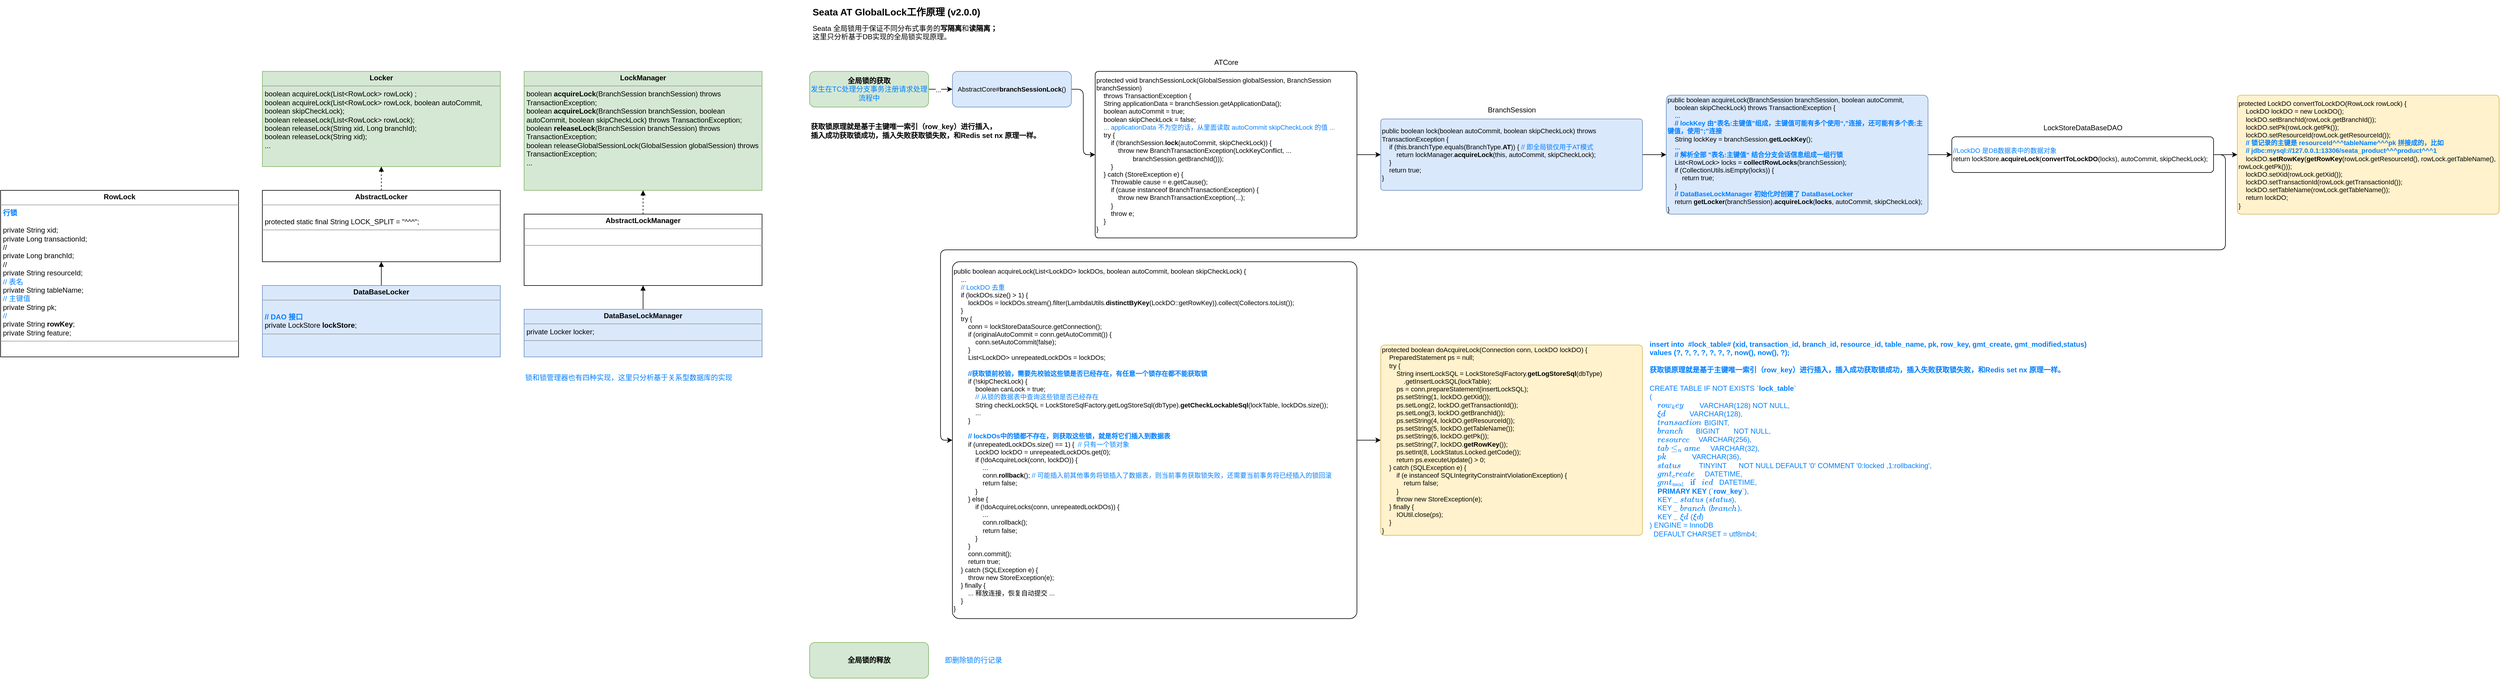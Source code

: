 <mxfile version="21.6.5" type="device">
  <diagram name="第 1 页" id="anDfxD5Yjz07njIsCnzu">
    <mxGraphModel dx="2901" dy="764" grid="1" gridSize="10" guides="1" tooltips="1" connect="1" arrows="1" fold="1" page="1" pageScale="1" pageWidth="827" pageHeight="1169" math="0" shadow="0">
      <root>
        <mxCell id="0" />
        <mxCell id="1" parent="0" />
        <mxCell id="IiQ-Olb6a7n2lc8_pSmE-1" value="&lt;h1 style=&quot;font-size: 16px;&quot;&gt;&lt;font style=&quot;font-size: 16px;&quot;&gt;Seata AT GlobalLock工作原理 (v2.0.0)&lt;/font&gt;&lt;/h1&gt;&lt;div&gt;Seata 全局锁用于保证不同分布式事务的&lt;b&gt;写隔离&lt;/b&gt;和&lt;b&gt;读隔离；&lt;/b&gt;&lt;br&gt;这里只分析基于DB实现的全局锁实现原理。&lt;/div&gt;&lt;p&gt;&lt;/p&gt;" style="text;html=1;strokeColor=none;fillColor=none;spacing=5;spacingTop=-20;whiteSpace=wrap;overflow=hidden;rounded=0;" vertex="1" parent="1">
          <mxGeometry x="40" y="10" width="620" height="70" as="geometry" />
        </mxCell>
        <mxCell id="IiQ-Olb6a7n2lc8_pSmE-5" value="" style="edgeStyle=orthogonalEdgeStyle;rounded=1;orthogonalLoop=1;jettySize=auto;html=1;" edge="1" parent="1" source="IiQ-Olb6a7n2lc8_pSmE-2" target="IiQ-Olb6a7n2lc8_pSmE-4">
          <mxGeometry relative="1" as="geometry" />
        </mxCell>
        <mxCell id="IiQ-Olb6a7n2lc8_pSmE-6" value="..." style="edgeLabel;html=1;align=center;verticalAlign=middle;resizable=0;points=[];" vertex="1" connectable="0" parent="IiQ-Olb6a7n2lc8_pSmE-5">
          <mxGeometry x="-0.2" y="-1" relative="1" as="geometry">
            <mxPoint as="offset" />
          </mxGeometry>
        </mxCell>
        <mxCell id="IiQ-Olb6a7n2lc8_pSmE-2" value="&lt;b&gt;全局锁的获取&lt;/b&gt;&lt;br&gt;&lt;font color=&quot;#007fff&quot;&gt;发生在TC处理分支事务注册请求处理流程中&lt;/font&gt;" style="rounded=1;whiteSpace=wrap;html=1;fillColor=#d5e8d4;strokeColor=#82b366;" vertex="1" parent="1">
          <mxGeometry x="40" y="120" width="200" height="60" as="geometry" />
        </mxCell>
        <mxCell id="IiQ-Olb6a7n2lc8_pSmE-3" value="&lt;b&gt;全局锁的释放&lt;/b&gt;" style="rounded=1;whiteSpace=wrap;html=1;fillColor=#d5e8d4;strokeColor=#82b366;" vertex="1" parent="1">
          <mxGeometry x="40" y="1080" width="200" height="60" as="geometry" />
        </mxCell>
        <mxCell id="IiQ-Olb6a7n2lc8_pSmE-8" value="" style="edgeStyle=orthogonalEdgeStyle;rounded=1;orthogonalLoop=1;jettySize=auto;html=1;fontSize=11;" edge="1" parent="1" source="IiQ-Olb6a7n2lc8_pSmE-4" target="IiQ-Olb6a7n2lc8_pSmE-7">
          <mxGeometry relative="1" as="geometry" />
        </mxCell>
        <mxCell id="IiQ-Olb6a7n2lc8_pSmE-4" value="AbstractCore#&lt;b style=&quot;font-size: 11px;&quot;&gt;branchSessionLock&lt;/b&gt;()" style="rounded=1;whiteSpace=wrap;html=1;fillColor=#dae8fc;strokeColor=#6c8ebf;fontSize=11;" vertex="1" parent="1">
          <mxGeometry x="280" y="120" width="200" height="60" as="geometry" />
        </mxCell>
        <mxCell id="IiQ-Olb6a7n2lc8_pSmE-11" value="" style="edgeStyle=orthogonalEdgeStyle;rounded=1;orthogonalLoop=1;jettySize=auto;html=1;fontSize=11;" edge="1" parent="1" source="IiQ-Olb6a7n2lc8_pSmE-7" target="IiQ-Olb6a7n2lc8_pSmE-10">
          <mxGeometry relative="1" as="geometry" />
        </mxCell>
        <mxCell id="IiQ-Olb6a7n2lc8_pSmE-7" value="&lt;div style=&quot;font-size: 11px;&quot;&gt;protected void branchSessionLock(GlobalSession globalSession, BranchSession branchSession)&lt;/div&gt;&lt;div style=&quot;font-size: 11px;&quot;&gt;&amp;nbsp; &amp;nbsp; throws TransactionException {&lt;/div&gt;&lt;div style=&quot;font-size: 11px;&quot;&gt;&amp;nbsp; &amp;nbsp; String applicationData = branchSession.getApplicationData();&lt;/div&gt;&lt;div style=&quot;font-size: 11px;&quot;&gt;&amp;nbsp; &amp;nbsp; boolean autoCommit = true;&lt;/div&gt;&lt;div style=&quot;font-size: 11px;&quot;&gt;&amp;nbsp; &amp;nbsp; boolean skipCheckLock = false;&lt;/div&gt;&lt;div style=&quot;font-size: 11px;&quot;&gt;&lt;font color=&quot;#007fff&quot; style=&quot;font-size: 11px;&quot;&gt;&amp;nbsp; &amp;nbsp; ... applicationData 不为空的话，从里面读取 autoCommit skipCheckLock 的值 ...&lt;/font&gt;&lt;/div&gt;&lt;div style=&quot;font-size: 11px;&quot;&gt;&amp;nbsp; &amp;nbsp; try {&lt;/div&gt;&lt;div style=&quot;font-size: 11px;&quot;&gt;&amp;nbsp; &amp;nbsp; &amp;nbsp; &amp;nbsp; if (!branchSession.&lt;b style=&quot;font-size: 11px;&quot;&gt;lock&lt;/b&gt;(autoCommit, skipCheckLock)) {&lt;/div&gt;&lt;div style=&quot;font-size: 11px;&quot;&gt;&amp;nbsp; &amp;nbsp; &amp;nbsp; &amp;nbsp; &amp;nbsp; &amp;nbsp; throw new BranchTransactionException(LockKeyConflict, ...&lt;/div&gt;&lt;div style=&quot;font-size: 11px;&quot;&gt;&amp;nbsp; &amp;nbsp; &amp;nbsp; &amp;nbsp; &amp;nbsp; &amp;nbsp; &amp;nbsp; &amp;nbsp; &amp;nbsp; &amp;nbsp; branchSession.getBranchId()));&lt;/div&gt;&lt;div style=&quot;font-size: 11px;&quot;&gt;&amp;nbsp; &amp;nbsp; &amp;nbsp; &amp;nbsp; }&lt;/div&gt;&lt;div style=&quot;font-size: 11px;&quot;&gt;&amp;nbsp; &amp;nbsp; } catch (StoreException e) {&lt;/div&gt;&lt;div style=&quot;font-size: 11px;&quot;&gt;&amp;nbsp; &amp;nbsp; &amp;nbsp; &amp;nbsp; Throwable cause = e.getCause();&lt;/div&gt;&lt;div style=&quot;font-size: 11px;&quot;&gt;&amp;nbsp; &amp;nbsp; &amp;nbsp; &amp;nbsp; if (cause instanceof BranchTransactionException) {&lt;/div&gt;&lt;div style=&quot;font-size: 11px;&quot;&gt;&amp;nbsp; &amp;nbsp; &amp;nbsp; &amp;nbsp; &amp;nbsp; &amp;nbsp; throw new BranchTransactionException(...);&lt;/div&gt;&lt;div style=&quot;font-size: 11px;&quot;&gt;&amp;nbsp; &amp;nbsp; &amp;nbsp; &amp;nbsp; }&lt;/div&gt;&lt;div style=&quot;font-size: 11px;&quot;&gt;&amp;nbsp; &amp;nbsp; &amp;nbsp; &amp;nbsp; throw e;&lt;/div&gt;&lt;div style=&quot;font-size: 11px;&quot;&gt;&amp;nbsp; &amp;nbsp; }&lt;/div&gt;&lt;div style=&quot;font-size: 11px;&quot;&gt;}&lt;/div&gt;" style="rounded=1;whiteSpace=wrap;html=1;align=left;arcSize=2;fontSize=11;" vertex="1" parent="1">
          <mxGeometry x="520" y="120" width="440" height="280" as="geometry" />
        </mxCell>
        <mxCell id="IiQ-Olb6a7n2lc8_pSmE-9" value="ATCore" style="text;html=1;align=center;verticalAlign=middle;resizable=0;points=[];autosize=1;strokeColor=none;fillColor=none;" vertex="1" parent="1">
          <mxGeometry x="710" y="90" width="60" height="30" as="geometry" />
        </mxCell>
        <mxCell id="IiQ-Olb6a7n2lc8_pSmE-24" value="" style="edgeStyle=orthogonalEdgeStyle;rounded=1;orthogonalLoop=1;jettySize=auto;html=1;" edge="1" parent="1" source="IiQ-Olb6a7n2lc8_pSmE-10" target="IiQ-Olb6a7n2lc8_pSmE-23">
          <mxGeometry relative="1" as="geometry" />
        </mxCell>
        <mxCell id="IiQ-Olb6a7n2lc8_pSmE-10" value="&lt;div style=&quot;font-size: 11px;&quot;&gt;public boolean lock(boolean autoCommit, boolean skipCheckLock) throws TransactionException {&lt;/div&gt;&lt;div style=&quot;font-size: 11px;&quot;&gt;&amp;nbsp; &amp;nbsp; if (this.branchType.equals(BranchType.&lt;b style=&quot;font-size: 11px;&quot;&gt;AT&lt;/b&gt;)) {&lt;font color=&quot;#007fff&quot; style=&quot;font-size: 11px;&quot;&gt; // 即全局锁仅用于AT模式&lt;/font&gt;&lt;/div&gt;&lt;div style=&quot;font-size: 11px;&quot;&gt;&amp;nbsp; &amp;nbsp; &amp;nbsp; &amp;nbsp; return lockManager.&lt;b style=&quot;font-size: 11px;&quot;&gt;acquireLock&lt;/b&gt;(this, autoCommit, skipCheckLock);&lt;/div&gt;&lt;div style=&quot;font-size: 11px;&quot;&gt;&amp;nbsp; &amp;nbsp; }&lt;/div&gt;&lt;div style=&quot;font-size: 11px;&quot;&gt;&amp;nbsp; &amp;nbsp; return true;&lt;/div&gt;&lt;div style=&quot;font-size: 11px;&quot;&gt;}&lt;/div&gt;" style="rounded=1;whiteSpace=wrap;html=1;align=left;arcSize=4;fillColor=#dae8fc;strokeColor=#6c8ebf;fontSize=11;" vertex="1" parent="1">
          <mxGeometry x="1000" y="200" width="440" height="120" as="geometry" />
        </mxCell>
        <mxCell id="IiQ-Olb6a7n2lc8_pSmE-12" value="&lt;font style=&quot;font-size: 12px;&quot;&gt;BranchSession&lt;/font&gt;" style="text;html=1;align=center;verticalAlign=middle;resizable=0;points=[];autosize=1;strokeColor=none;fillColor=none;fontSize=11;" vertex="1" parent="1">
          <mxGeometry x="1170" y="170" width="100" height="30" as="geometry" />
        </mxCell>
        <mxCell id="IiQ-Olb6a7n2lc8_pSmE-13" value="&lt;p style=&quot;margin:0px;margin-top:4px;text-align:center;&quot;&gt;&lt;b&gt;LockManager&lt;/b&gt;&lt;br&gt;&lt;/p&gt;&lt;hr size=&quot;1&quot;&gt;&lt;p style=&quot;margin:0px;margin-left:4px;&quot;&gt;&lt;/p&gt;&lt;p style=&quot;margin:0px;margin-left:4px;&quot;&gt;boolean &lt;b&gt;acquireLock&lt;/b&gt;(BranchSession branchSession) throws TransactionException;&lt;br&gt;&lt;/p&gt;&lt;p style=&quot;margin:0px;margin-left:4px;&quot;&gt;boolean &lt;b&gt;acquireLock&lt;/b&gt;(BranchSession branchSession, boolean autoCommit, boolean skipCheckLock) throws TransactionException;&lt;br&gt;&lt;/p&gt;&lt;p style=&quot;margin:0px;margin-left:4px;&quot;&gt;boolean &lt;b&gt;releaseLock&lt;/b&gt;(BranchSession branchSession) throws TransactionException;&lt;br&gt;&lt;/p&gt;&lt;p style=&quot;margin:0px;margin-left:4px;&quot;&gt;boolean releaseGlobalSessionLock(GlobalSession globalSession) throws TransactionException;&lt;br&gt;&lt;/p&gt;&lt;p style=&quot;margin:0px;margin-left:4px;&quot;&gt;...&lt;/p&gt;" style="verticalAlign=top;align=left;overflow=fill;fontSize=12;fontFamily=Helvetica;html=1;whiteSpace=wrap;fillColor=#d5e8d4;strokeColor=#82b366;" vertex="1" parent="1">
          <mxGeometry x="-440" y="120" width="400" height="200" as="geometry" />
        </mxCell>
        <mxCell id="IiQ-Olb6a7n2lc8_pSmE-19" style="edgeStyle=orthogonalEdgeStyle;rounded=1;orthogonalLoop=1;jettySize=auto;html=1;exitX=0.5;exitY=0;exitDx=0;exitDy=0;entryX=0.5;entryY=1;entryDx=0;entryDy=0;endArrow=block;endFill=1;dashed=1;" edge="1" parent="1" source="IiQ-Olb6a7n2lc8_pSmE-18" target="IiQ-Olb6a7n2lc8_pSmE-13">
          <mxGeometry relative="1" as="geometry" />
        </mxCell>
        <mxCell id="IiQ-Olb6a7n2lc8_pSmE-18" value="&lt;p style=&quot;margin:0px;margin-top:4px;text-align:center;&quot;&gt;&lt;b&gt;AbstractLockManager&lt;/b&gt;&lt;br&gt;&lt;/p&gt;&lt;hr size=&quot;1&quot;&gt;&lt;p style=&quot;margin:0px;margin-left:4px;&quot;&gt;&lt;br&gt;&lt;/p&gt;&lt;hr size=&quot;1&quot;&gt;&lt;p style=&quot;margin:0px;margin-left:4px;&quot;&gt;&lt;br&gt;&lt;/p&gt;" style="verticalAlign=top;align=left;overflow=fill;fontSize=12;fontFamily=Helvetica;html=1;whiteSpace=wrap;" vertex="1" parent="1">
          <mxGeometry x="-440" y="360" width="400" height="120" as="geometry" />
        </mxCell>
        <mxCell id="IiQ-Olb6a7n2lc8_pSmE-21" style="edgeStyle=orthogonalEdgeStyle;rounded=1;orthogonalLoop=1;jettySize=auto;html=1;exitX=0.5;exitY=0;exitDx=0;exitDy=0;endArrow=block;endFill=1;" edge="1" parent="1" source="IiQ-Olb6a7n2lc8_pSmE-20" target="IiQ-Olb6a7n2lc8_pSmE-18">
          <mxGeometry relative="1" as="geometry" />
        </mxCell>
        <mxCell id="IiQ-Olb6a7n2lc8_pSmE-20" value="&lt;p style=&quot;margin:0px;margin-top:4px;text-align:center;&quot;&gt;&lt;b&gt;DataBaseLockManager&lt;/b&gt;&lt;br&gt;&lt;/p&gt;&lt;hr size=&quot;1&quot;&gt;&lt;p style=&quot;margin:0px;margin-left:4px;&quot;&gt;private Locker locker;&lt;/p&gt;&lt;hr size=&quot;1&quot;&gt;&lt;p style=&quot;margin:0px;margin-left:4px;&quot;&gt;&lt;br&gt;&lt;/p&gt;" style="verticalAlign=top;align=left;overflow=fill;fontSize=12;fontFamily=Helvetica;html=1;whiteSpace=wrap;fillColor=#dae8fc;strokeColor=#6c8ebf;" vertex="1" parent="1">
          <mxGeometry x="-440" y="520" width="400" height="80" as="geometry" />
        </mxCell>
        <mxCell id="IiQ-Olb6a7n2lc8_pSmE-33" value="" style="edgeStyle=orthogonalEdgeStyle;rounded=1;orthogonalLoop=1;jettySize=auto;html=1;" edge="1" parent="1" source="IiQ-Olb6a7n2lc8_pSmE-23" target="IiQ-Olb6a7n2lc8_pSmE-32">
          <mxGeometry relative="1" as="geometry" />
        </mxCell>
        <mxCell id="IiQ-Olb6a7n2lc8_pSmE-23" value="&lt;div style=&quot;font-size: 11px;&quot;&gt;&lt;div&gt;public boolean acquireLock(BranchSession branchSession, boolean autoCommit, &lt;br&gt;&amp;nbsp; &amp;nbsp; boolean skipCheckLock) throws TransactionException {&lt;/div&gt;&lt;div&gt;&amp;nbsp; &amp;nbsp; ...&lt;/div&gt;&lt;div&gt;&lt;font color=&quot;#007fff&quot;&gt;&amp;nbsp; &amp;nbsp; &lt;b&gt;// lockKey 由“表名:主键值”组成，主键值可能有多个使用“,”连接，还可能有多个表:主键值，使用“;”连接&lt;/b&gt;&lt;/font&gt;&lt;/div&gt;&lt;div&gt;&amp;nbsp; &amp;nbsp; String lockKey = branchSession.&lt;b&gt;getLockKey&lt;/b&gt;();&lt;/div&gt;&lt;div&gt;&amp;nbsp; &amp;nbsp; ...&lt;/div&gt;&lt;div&gt;&lt;font color=&quot;#007fff&quot;&gt;&lt;b&gt;&amp;nbsp; &amp;nbsp; // 解析全部 &quot;表名:主键值“ 结合分支会话信息组成一组行锁&lt;/b&gt;&lt;/font&gt;&lt;/div&gt;&lt;div&gt;&amp;nbsp; &amp;nbsp; List&amp;lt;RowLock&amp;gt; locks = &lt;b&gt;collectRowLocks&lt;/b&gt;(branchSession);&lt;/div&gt;&lt;div&gt;&amp;nbsp; &amp;nbsp; if (CollectionUtils.isEmpty(locks)) {&lt;/div&gt;&lt;div&gt;&amp;nbsp; &amp;nbsp; &amp;nbsp; &amp;nbsp; return true;&lt;/div&gt;&lt;div&gt;&amp;nbsp; &amp;nbsp; }&lt;/div&gt;&lt;div&gt;&lt;b&gt;&lt;font color=&quot;#007fff&quot;&gt;&amp;nbsp; &amp;nbsp; // DataBaseLockManager 初始化时创建了&amp;nbsp;DataBaseLocker&lt;/font&gt;&lt;/b&gt;&lt;/div&gt;&lt;div&gt;&amp;nbsp; &amp;nbsp; return &lt;b&gt;getLocker&lt;/b&gt;(branchSession).&lt;b&gt;acquireLock&lt;/b&gt;(&lt;b&gt;locks&lt;/b&gt;, autoCommit, skipCheckLock);&lt;/div&gt;&lt;div&gt;}&lt;/div&gt;&lt;/div&gt;" style="rounded=1;whiteSpace=wrap;html=1;align=left;arcSize=4;fillColor=#dae8fc;strokeColor=#6c8ebf;fontSize=11;" vertex="1" parent="1">
          <mxGeometry x="1480" y="160" width="440" height="200" as="geometry" />
        </mxCell>
        <mxCell id="IiQ-Olb6a7n2lc8_pSmE-25" value="&lt;p style=&quot;margin:0px;margin-top:4px;text-align:center;&quot;&gt;&lt;b&gt;RowLock&lt;/b&gt;&lt;br&gt;&lt;/p&gt;&lt;hr size=&quot;1&quot;&gt;&lt;p style=&quot;margin:0px;margin-left:4px;&quot;&gt;&lt;b&gt;&lt;font color=&quot;#007fff&quot;&gt;行锁&lt;/font&gt;&lt;/b&gt;&lt;/p&gt;&lt;p style=&quot;margin:0px;margin-left:4px;&quot;&gt;&lt;br&gt;&lt;/p&gt;&lt;p style=&quot;margin:0px;margin-left:4px;&quot;&gt;private String xid;&lt;/p&gt;&lt;p style=&quot;margin:0px;margin-left:4px;&quot;&gt;private Long transactionId;&lt;/p&gt;&lt;p style=&quot;margin:0px;margin-left:4px;&quot;&gt;//&lt;/p&gt;&lt;p style=&quot;margin:0px;margin-left:4px;&quot;&gt;private Long branchId;&lt;/p&gt;&lt;p style=&quot;margin:0px;margin-left:4px;&quot;&gt;//&lt;/p&gt;&lt;p style=&quot;margin:0px;margin-left:4px;&quot;&gt;private String resourceId;&lt;/p&gt;&lt;p style=&quot;margin:0px;margin-left:4px;&quot;&gt;&lt;font color=&quot;#007fff&quot;&gt;// 表名&lt;/font&gt;&lt;/p&gt;&lt;p style=&quot;margin:0px;margin-left:4px;&quot;&gt;private String tableName;&lt;/p&gt;&lt;p style=&quot;margin:0px;margin-left:4px;&quot;&gt;&lt;font color=&quot;#007fff&quot;&gt;// 主键值&lt;/font&gt;&lt;/p&gt;&lt;p style=&quot;margin:0px;margin-left:4px;&quot;&gt;private String pk;&lt;/p&gt;&lt;p style=&quot;margin:0px;margin-left:4px;&quot;&gt;&lt;font color=&quot;#007fff&quot;&gt;//&amp;nbsp;&lt;/font&gt;&lt;/p&gt;&lt;p style=&quot;margin:0px;margin-left:4px;&quot;&gt;private String &lt;b&gt;rowKey&lt;/b&gt;;&lt;/p&gt;&lt;p style=&quot;margin:0px;margin-left:4px;&quot;&gt;private String feature;&lt;/p&gt;&lt;hr size=&quot;1&quot;&gt;&lt;p style=&quot;margin:0px;margin-left:4px;&quot;&gt;&lt;br&gt;&lt;/p&gt;" style="verticalAlign=top;align=left;overflow=fill;fontSize=12;fontFamily=Helvetica;html=1;whiteSpace=wrap;" vertex="1" parent="1">
          <mxGeometry x="-1320" y="320" width="400" height="280" as="geometry" />
        </mxCell>
        <mxCell id="IiQ-Olb6a7n2lc8_pSmE-28" style="edgeStyle=orthogonalEdgeStyle;rounded=1;orthogonalLoop=1;jettySize=auto;html=1;exitX=0.5;exitY=0;exitDx=0;exitDy=0;entryX=0.5;entryY=1;entryDx=0;entryDy=0;dashed=1;endArrow=block;endFill=1;" edge="1" parent="1" source="IiQ-Olb6a7n2lc8_pSmE-26" target="IiQ-Olb6a7n2lc8_pSmE-27">
          <mxGeometry relative="1" as="geometry" />
        </mxCell>
        <mxCell id="IiQ-Olb6a7n2lc8_pSmE-26" value="&lt;p style=&quot;margin:0px;margin-top:4px;text-align:center;&quot;&gt;&lt;b&gt;AbstractLocker&lt;/b&gt;&lt;br&gt;&lt;/p&gt;&lt;hr size=&quot;1&quot;&gt;&lt;p style=&quot;margin:0px;margin-left:4px;&quot;&gt;&lt;br&gt;&lt;/p&gt;&lt;p style=&quot;margin:0px;margin-left:4px;&quot;&gt;protected static final String LOCK_SPLIT = &quot;^^^&quot;;&lt;br&gt;&lt;/p&gt;&lt;hr size=&quot;1&quot;&gt;&lt;p style=&quot;margin:0px;margin-left:4px;&quot;&gt;&lt;br&gt;&lt;/p&gt;" style="verticalAlign=top;align=left;overflow=fill;fontSize=12;fontFamily=Helvetica;html=1;whiteSpace=wrap;" vertex="1" parent="1">
          <mxGeometry x="-880" y="320" width="400" height="120" as="geometry" />
        </mxCell>
        <mxCell id="IiQ-Olb6a7n2lc8_pSmE-27" value="&lt;p style=&quot;margin:0px;margin-top:4px;text-align:center;&quot;&gt;&lt;b&gt;Locker&lt;/b&gt;&lt;br&gt;&lt;/p&gt;&lt;hr size=&quot;1&quot;&gt;&lt;p style=&quot;margin:0px;margin-left:4px;&quot;&gt;&lt;/p&gt;&lt;p style=&quot;margin:0px;margin-left:4px;&quot;&gt;boolean acquireLock(List&amp;lt;RowLock&amp;gt; rowLock) ;&lt;br&gt;&lt;/p&gt;&lt;p style=&quot;margin:0px;margin-left:4px;&quot;&gt;boolean acquireLock(List&amp;lt;RowLock&amp;gt; rowLock, boolean autoCommit, boolean skipCheckLock);&lt;br&gt;&lt;/p&gt;&lt;p style=&quot;margin:0px;margin-left:4px;&quot;&gt;boolean releaseLock(List&amp;lt;RowLock&amp;gt; rowLock);&lt;br&gt;&lt;/p&gt;&lt;p style=&quot;margin:0px;margin-left:4px;&quot;&gt;boolean releaseLock(String xid, Long branchId);&lt;br&gt;&lt;/p&gt;&lt;p style=&quot;margin:0px;margin-left:4px;&quot;&gt;boolean releaseLock(String xid);&lt;br&gt;&lt;/p&gt;&lt;p style=&quot;margin:0px;margin-left:4px;&quot;&gt;...&lt;/p&gt;" style="verticalAlign=top;align=left;overflow=fill;fontSize=12;fontFamily=Helvetica;html=1;whiteSpace=wrap;fillColor=#d5e8d4;strokeColor=#82b366;" vertex="1" parent="1">
          <mxGeometry x="-880" y="120" width="400" height="160" as="geometry" />
        </mxCell>
        <mxCell id="IiQ-Olb6a7n2lc8_pSmE-30" style="edgeStyle=orthogonalEdgeStyle;rounded=1;orthogonalLoop=1;jettySize=auto;html=1;exitX=0.5;exitY=0;exitDx=0;exitDy=0;endArrow=block;endFill=1;" edge="1" parent="1" source="IiQ-Olb6a7n2lc8_pSmE-29" target="IiQ-Olb6a7n2lc8_pSmE-26">
          <mxGeometry relative="1" as="geometry" />
        </mxCell>
        <mxCell id="IiQ-Olb6a7n2lc8_pSmE-29" value="&lt;p style=&quot;margin:0px;margin-top:4px;text-align:center;&quot;&gt;&lt;b&gt;DataBaseLocker&lt;/b&gt;&lt;br&gt;&lt;/p&gt;&lt;hr size=&quot;1&quot;&gt;&lt;p style=&quot;margin:0px;margin-left:4px;&quot;&gt;&lt;/p&gt;&lt;p style=&quot;margin:0px;margin-left:4px;&quot;&gt;&lt;br&gt;&lt;/p&gt;&lt;p style=&quot;margin:0px;margin-left:4px;&quot;&gt;&lt;font color=&quot;#007fff&quot;&gt;&lt;b&gt;// DAO 接口&lt;/b&gt;&lt;/font&gt;&lt;/p&gt;&lt;p style=&quot;margin:0px;margin-left:4px;&quot;&gt;private LockStore &lt;b&gt;lockStore&lt;/b&gt;;&lt;br&gt;&lt;/p&gt;&lt;hr size=&quot;1&quot;&gt;&lt;p style=&quot;margin:0px;margin-left:4px;&quot;&gt;&lt;br&gt;&lt;/p&gt;" style="verticalAlign=top;align=left;overflow=fill;fontSize=12;fontFamily=Helvetica;html=1;whiteSpace=wrap;fillColor=#dae8fc;strokeColor=#6c8ebf;" vertex="1" parent="1">
          <mxGeometry x="-880" y="480" width="400" height="120" as="geometry" />
        </mxCell>
        <mxCell id="IiQ-Olb6a7n2lc8_pSmE-31" value="&lt;font color=&quot;#007fff&quot;&gt;锁和锁管理器也有四种实现，这里只分析基于关系型数据库的实现&lt;/font&gt;" style="text;html=1;align=left;verticalAlign=middle;resizable=0;points=[];autosize=1;strokeColor=none;fillColor=none;" vertex="1" parent="1">
          <mxGeometry x="-440" y="620" width="370" height="30" as="geometry" />
        </mxCell>
        <mxCell id="IiQ-Olb6a7n2lc8_pSmE-36" style="edgeStyle=orthogonalEdgeStyle;rounded=1;orthogonalLoop=1;jettySize=auto;html=1;exitX=1;exitY=0.5;exitDx=0;exitDy=0;entryX=0;entryY=0.5;entryDx=0;entryDy=0;" edge="1" parent="1" source="IiQ-Olb6a7n2lc8_pSmE-32" target="IiQ-Olb6a7n2lc8_pSmE-35">
          <mxGeometry relative="1" as="geometry">
            <Array as="points">
              <mxPoint x="2420" y="260" />
              <mxPoint x="2420" y="420" />
              <mxPoint x="260" y="420" />
              <mxPoint x="260" y="740" />
            </Array>
          </mxGeometry>
        </mxCell>
        <mxCell id="IiQ-Olb6a7n2lc8_pSmE-43" value="" style="edgeStyle=orthogonalEdgeStyle;rounded=0;orthogonalLoop=1;jettySize=auto;html=1;" edge="1" parent="1" source="IiQ-Olb6a7n2lc8_pSmE-32" target="IiQ-Olb6a7n2lc8_pSmE-42">
          <mxGeometry relative="1" as="geometry" />
        </mxCell>
        <mxCell id="IiQ-Olb6a7n2lc8_pSmE-32" value="&lt;div style=&quot;&quot;&gt;&lt;font color=&quot;#007fff&quot;&gt;//LockDO 是DB数据表中的数据对象&lt;/font&gt;&lt;/div&gt;&lt;div style=&quot;&quot;&gt;return lockStore.&lt;b&gt;acquireLock&lt;/b&gt;(&lt;b&gt;convertToLockDO&lt;/b&gt;(locks), autoCommit, skipCheckLock);&lt;br&gt;&lt;/div&gt;" style="rounded=1;whiteSpace=wrap;html=1;align=left;arcSize=10;fontSize=11;" vertex="1" parent="1">
          <mxGeometry x="1960" y="230" width="440" height="60" as="geometry" />
        </mxCell>
        <mxCell id="IiQ-Olb6a7n2lc8_pSmE-34" value="LockStoreDataBaseDAO" style="text;html=1;align=center;verticalAlign=middle;resizable=0;points=[];autosize=1;strokeColor=none;fillColor=none;" vertex="1" parent="1">
          <mxGeometry x="2100" y="200" width="160" height="30" as="geometry" />
        </mxCell>
        <mxCell id="IiQ-Olb6a7n2lc8_pSmE-38" value="" style="edgeStyle=orthogonalEdgeStyle;rounded=0;orthogonalLoop=1;jettySize=auto;html=1;" edge="1" parent="1" source="IiQ-Olb6a7n2lc8_pSmE-35" target="IiQ-Olb6a7n2lc8_pSmE-37">
          <mxGeometry relative="1" as="geometry" />
        </mxCell>
        <mxCell id="IiQ-Olb6a7n2lc8_pSmE-35" value="&lt;div style=&quot;&quot;&gt;&lt;div&gt;public boolean acquireLock(List&amp;lt;LockDO&amp;gt; lockDOs, boolean autoCommit, boolean skipCheckLock) {&lt;/div&gt;&lt;div&gt;&amp;nbsp; &amp;nbsp; ...&lt;/div&gt;&lt;div&gt;&lt;font color=&quot;#007fff&quot;&gt;&amp;nbsp; &amp;nbsp; // LockDO 去重&lt;/font&gt;&lt;/div&gt;&lt;div&gt;&amp;nbsp; &amp;nbsp; if (lockDOs.size() &amp;gt; 1) {&lt;/div&gt;&lt;div&gt;&amp;nbsp; &amp;nbsp; &amp;nbsp; &amp;nbsp; lockDOs = lockDOs.stream().filter(LambdaUtils.&lt;b&gt;distinctByKey&lt;/b&gt;(LockDO::getRowKey)).collect(Collectors.toList());&lt;/div&gt;&lt;div&gt;&amp;nbsp; &amp;nbsp; }&lt;/div&gt;&lt;div&gt;&amp;nbsp; &amp;nbsp; try {&lt;/div&gt;&lt;div&gt;&amp;nbsp; &amp;nbsp; &amp;nbsp; &amp;nbsp; conn = lockStoreDataSource.getConnection();&lt;/div&gt;&lt;div&gt;&amp;nbsp; &amp;nbsp; &amp;nbsp; &amp;nbsp; if (originalAutoCommit = conn.getAutoCommit()) {&lt;/div&gt;&lt;div&gt;&amp;nbsp; &amp;nbsp; &amp;nbsp; &amp;nbsp; &amp;nbsp; &amp;nbsp; conn.setAutoCommit(false);&lt;/div&gt;&lt;div&gt;&amp;nbsp; &amp;nbsp; &amp;nbsp; &amp;nbsp; }&lt;/div&gt;&lt;div&gt;&amp;nbsp; &amp;nbsp; &amp;nbsp; &amp;nbsp; List&amp;lt;LockDO&amp;gt; unrepeatedLockDOs = lockDOs;&lt;/div&gt;&lt;div&gt;&lt;br&gt;&lt;/div&gt;&lt;div&gt;&lt;font color=&quot;#007fff&quot;&gt;&lt;b&gt;&amp;nbsp; &amp;nbsp; &amp;nbsp; &amp;nbsp; //获取锁前校验，需要先校验这些锁是否已经存在，有任意一个锁存在都不能获取锁&lt;/b&gt;&lt;/font&gt;&lt;/div&gt;&lt;div&gt;&amp;nbsp; &amp;nbsp; &amp;nbsp; &amp;nbsp; if (!skipCheckLock) {&lt;/div&gt;&lt;div&gt;&amp;nbsp; &amp;nbsp; &amp;nbsp; &amp;nbsp; &amp;nbsp; &amp;nbsp; boolean canLock = true;&lt;/div&gt;&lt;div&gt;&lt;font color=&quot;#007fff&quot;&gt;&amp;nbsp; &amp;nbsp; &amp;nbsp; &amp;nbsp; &amp;nbsp; &amp;nbsp; // 从锁的数据表中查询这些锁是否已经存在&lt;/font&gt;&lt;/div&gt;&lt;div&gt;&amp;nbsp; &amp;nbsp; &amp;nbsp; &amp;nbsp; &amp;nbsp; &amp;nbsp; String checkLockSQL = LockStoreSqlFactory.getLogStoreSql(dbType).&lt;b&gt;getCheckLockableSql&lt;/b&gt;(lockTable, lockDOs.size());&lt;/div&gt;&lt;div&gt;&amp;nbsp; &amp;nbsp; &amp;nbsp; &amp;nbsp; &amp;nbsp; &amp;nbsp; ...&lt;/div&gt;&lt;div&gt;&amp;nbsp; &amp;nbsp; &amp;nbsp; &amp;nbsp; }&lt;/div&gt;&lt;div&gt;&lt;br&gt;&lt;/div&gt;&lt;div&gt;&lt;font color=&quot;#007fff&quot;&gt;&lt;b&gt;&amp;nbsp; &amp;nbsp; &amp;nbsp; &amp;nbsp; // lockDOs中的锁都不存在，则获取这些锁，就是将它们插入到数据表&lt;/b&gt;&lt;/font&gt;&lt;/div&gt;&lt;div&gt;&amp;nbsp; &amp;nbsp; &amp;nbsp; &amp;nbsp; if (unrepeatedLockDOs.size() == 1) {&amp;nbsp; &lt;font color=&quot;#007fff&quot;&gt;// 只有一个锁对象&lt;/font&gt;&lt;/div&gt;&lt;div&gt;&amp;nbsp; &amp;nbsp; &amp;nbsp; &amp;nbsp; &amp;nbsp; &amp;nbsp; LockDO lockDO = unrepeatedLockDOs.get(0);&lt;/div&gt;&lt;div&gt;&amp;nbsp; &amp;nbsp; &amp;nbsp; &amp;nbsp; &amp;nbsp; &amp;nbsp; if (!doAcquireLock(conn, lockDO)) {&lt;/div&gt;&lt;div&gt;&amp;nbsp; &amp;nbsp; &amp;nbsp; &amp;nbsp; &amp;nbsp; &amp;nbsp; &amp;nbsp; &amp;nbsp; ...&lt;/div&gt;&lt;div&gt;&amp;nbsp; &amp;nbsp; &amp;nbsp; &amp;nbsp; &amp;nbsp; &amp;nbsp; &amp;nbsp; &amp;nbsp; conn.&lt;b&gt;rollback&lt;/b&gt;(); &lt;font color=&quot;#007fff&quot;&gt;// 可能插入前其他事务将锁插入了数据表，则当前事务获取锁失败，还需要当前事务将已经插入的锁回滚&lt;/font&gt;&lt;/div&gt;&lt;div&gt;&amp;nbsp; &amp;nbsp; &amp;nbsp; &amp;nbsp; &amp;nbsp; &amp;nbsp; &amp;nbsp; &amp;nbsp; return false;&lt;/div&gt;&lt;div&gt;&amp;nbsp; &amp;nbsp; &amp;nbsp; &amp;nbsp; &amp;nbsp; &amp;nbsp; }&lt;/div&gt;&lt;div&gt;&amp;nbsp; &amp;nbsp; &amp;nbsp; &amp;nbsp; } else {&lt;/div&gt;&lt;div&gt;&amp;nbsp; &amp;nbsp; &amp;nbsp; &amp;nbsp; &amp;nbsp; &amp;nbsp; if (!doAcquireLocks(conn, unrepeatedLockDOs)) {&lt;/div&gt;&lt;div&gt;&amp;nbsp; &amp;nbsp; &amp;nbsp; &amp;nbsp; &amp;nbsp; &amp;nbsp; &amp;nbsp; &amp;nbsp; ...&lt;/div&gt;&lt;div&gt;&amp;nbsp; &amp;nbsp; &amp;nbsp; &amp;nbsp; &amp;nbsp; &amp;nbsp; &amp;nbsp; &amp;nbsp; conn.rollback();&lt;/div&gt;&lt;div&gt;&amp;nbsp; &amp;nbsp; &amp;nbsp; &amp;nbsp; &amp;nbsp; &amp;nbsp; &amp;nbsp; &amp;nbsp; return false;&lt;/div&gt;&lt;div&gt;&amp;nbsp; &amp;nbsp; &amp;nbsp; &amp;nbsp; &amp;nbsp; &amp;nbsp; }&lt;/div&gt;&lt;div&gt;&amp;nbsp; &amp;nbsp; &amp;nbsp; &amp;nbsp; }&lt;/div&gt;&lt;div&gt;&amp;nbsp; &amp;nbsp; &amp;nbsp; &amp;nbsp; conn.commit();&lt;/div&gt;&lt;div&gt;&amp;nbsp; &amp;nbsp; &amp;nbsp; &amp;nbsp; return true;&lt;/div&gt;&lt;div&gt;&amp;nbsp; &amp;nbsp; } catch (SQLException e) {&lt;/div&gt;&lt;div&gt;&amp;nbsp; &amp;nbsp; &amp;nbsp; &amp;nbsp; throw new StoreException(e);&lt;/div&gt;&lt;div&gt;&amp;nbsp; &amp;nbsp; } finally {&lt;/div&gt;&lt;div&gt;&amp;nbsp; &amp;nbsp; &amp;nbsp; &amp;nbsp; ... 释放连接，恢复自动提交 ...&lt;/div&gt;&lt;div&gt;&amp;nbsp; &amp;nbsp; }&lt;/div&gt;&lt;div&gt;}&lt;/div&gt;&lt;/div&gt;" style="rounded=1;whiteSpace=wrap;html=1;align=left;arcSize=2;fontSize=11;" vertex="1" parent="1">
          <mxGeometry x="280" y="440" width="680" height="600" as="geometry" />
        </mxCell>
        <mxCell id="IiQ-Olb6a7n2lc8_pSmE-37" value="&lt;div style=&quot;&quot;&gt;&lt;div&gt;protected boolean doAcquireLock(Connection conn, LockDO lockDO) {&lt;/div&gt;&lt;div&gt;&amp;nbsp; &amp;nbsp; PreparedStatement ps = null;&lt;/div&gt;&lt;div&gt;&amp;nbsp; &amp;nbsp; try {&lt;/div&gt;&lt;div&gt;&amp;nbsp; &amp;nbsp; &amp;nbsp; &amp;nbsp; String insertLockSQL = LockStoreSqlFactory.&lt;b&gt;getLogStoreSql&lt;/b&gt;(dbType)&lt;br&gt;&lt;span style=&quot;white-space: pre;&quot;&gt;&#x9;&lt;/span&gt;&amp;nbsp; &amp;nbsp; .getInsertLockSQL(lockTable);&lt;/div&gt;&lt;div&gt;&amp;nbsp; &amp;nbsp; &amp;nbsp; &amp;nbsp; ps = conn.prepareStatement(insertLockSQL);&lt;/div&gt;&lt;div&gt;&amp;nbsp; &amp;nbsp; &amp;nbsp; &amp;nbsp; ps.setString(1, lockDO.getXid());&lt;/div&gt;&lt;div&gt;&amp;nbsp; &amp;nbsp; &amp;nbsp; &amp;nbsp; ps.setLong(2, lockDO.getTransactionId());&lt;/div&gt;&lt;div&gt;&amp;nbsp; &amp;nbsp; &amp;nbsp; &amp;nbsp; ps.setLong(3, lockDO.getBranchId());&lt;/div&gt;&lt;div&gt;&amp;nbsp; &amp;nbsp; &amp;nbsp; &amp;nbsp; ps.setString(4, lockDO.getResourceId());&lt;/div&gt;&lt;div&gt;&amp;nbsp; &amp;nbsp; &amp;nbsp; &amp;nbsp; ps.setString(5, lockDO.getTableName());&lt;/div&gt;&lt;div&gt;&amp;nbsp; &amp;nbsp; &amp;nbsp; &amp;nbsp; ps.setString(6, lockDO.getPk());&lt;/div&gt;&lt;div&gt;&amp;nbsp; &amp;nbsp; &amp;nbsp; &amp;nbsp; ps.setString(7, lockDO.&lt;b&gt;getRowKey&lt;/b&gt;());&lt;/div&gt;&lt;div&gt;&amp;nbsp; &amp;nbsp; &amp;nbsp; &amp;nbsp; ps.setInt(8, LockStatus.Locked.getCode());&lt;/div&gt;&lt;div&gt;&amp;nbsp; &amp;nbsp; &amp;nbsp; &amp;nbsp; return ps.executeUpdate() &amp;gt; 0;&lt;/div&gt;&lt;div&gt;&amp;nbsp; &amp;nbsp; } catch (SQLException e) {&lt;/div&gt;&lt;div&gt;&amp;nbsp; &amp;nbsp; &amp;nbsp; &amp;nbsp; if (e instanceof SQLIntegrityConstraintViolationException) {&lt;/div&gt;&lt;div&gt;&amp;nbsp; &amp;nbsp; &amp;nbsp; &amp;nbsp; &amp;nbsp; &amp;nbsp; return false;&lt;/div&gt;&lt;div&gt;&amp;nbsp; &amp;nbsp; &amp;nbsp; &amp;nbsp; }&lt;/div&gt;&lt;div&gt;&amp;nbsp; &amp;nbsp; &amp;nbsp; &amp;nbsp; throw new StoreException(e);&lt;/div&gt;&lt;div&gt;&amp;nbsp; &amp;nbsp; } finally {&lt;/div&gt;&lt;div&gt;&amp;nbsp; &amp;nbsp; &amp;nbsp; &amp;nbsp; IOUtil.close(ps);&lt;/div&gt;&lt;div&gt;&amp;nbsp; &amp;nbsp; }&lt;/div&gt;&lt;div&gt;}&lt;/div&gt;&lt;/div&gt;" style="rounded=1;whiteSpace=wrap;html=1;align=left;arcSize=2;fillColor=#fff2cc;strokeColor=#d6b656;fontSize=11;" vertex="1" parent="1">
          <mxGeometry x="1000" y="580" width="440" height="320" as="geometry" />
        </mxCell>
        <mxCell id="IiQ-Olb6a7n2lc8_pSmE-39" value="&lt;font color=&quot;#007fff&quot;&gt;&lt;b&gt;insert into&amp;nbsp; #lock_table# (xid, transaction_id, branch_id, resource_id, table_name, pk, row_key, gmt_create, gmt_modified,status) &lt;/b&gt;&lt;br&gt;&lt;b&gt;values (?, ?, ?, ?, ?, ?, ?, now(), now(), ?);&amp;nbsp;&lt;br&gt;&lt;/b&gt;&lt;br&gt;&lt;b&gt;获取锁原理就是基于主键唯一索引（row_key）进行插入，插入成功获取锁成功，插入失败获取锁失败，和Redis set nx 原理一样。&lt;/b&gt;&lt;br&gt;&lt;/font&gt;" style="text;html=1;align=left;verticalAlign=middle;resizable=0;points=[];autosize=1;strokeColor=none;fillColor=none;" vertex="1" parent="1">
          <mxGeometry x="1450" y="565" width="760" height="70" as="geometry" />
        </mxCell>
        <mxCell id="IiQ-Olb6a7n2lc8_pSmE-40" value="&lt;div&gt;&lt;font color=&quot;#007fff&quot;&gt;CREATE TABLE IF NOT EXISTS `&lt;b&gt;lock_table&lt;/b&gt;`&lt;/font&gt;&lt;/div&gt;&lt;div&gt;&lt;font color=&quot;#007fff&quot;&gt;(&lt;/font&gt;&lt;/div&gt;&lt;div&gt;&lt;font color=&quot;#007fff&quot;&gt;&amp;nbsp; &amp;nbsp; `row_key`&amp;nbsp; &amp;nbsp; &amp;nbsp; &amp;nbsp; VARCHAR(128) NOT NULL,&lt;/font&gt;&lt;/div&gt;&lt;div&gt;&lt;font color=&quot;#007fff&quot;&gt;&amp;nbsp; &amp;nbsp; `xid`&amp;nbsp; &amp;nbsp; &amp;nbsp; &amp;nbsp; &amp;nbsp; &amp;nbsp; VARCHAR(128),&lt;/font&gt;&lt;/div&gt;&lt;div&gt;&lt;font color=&quot;#007fff&quot;&gt;&amp;nbsp; &amp;nbsp; `transaction_id` BIGINT,&lt;/font&gt;&lt;/div&gt;&lt;div&gt;&lt;font color=&quot;#007fff&quot;&gt;&amp;nbsp; &amp;nbsp; `branch_id`&amp;nbsp; &amp;nbsp; &amp;nbsp; BIGINT&amp;nbsp; &amp;nbsp; &amp;nbsp; &amp;nbsp;NOT NULL,&lt;/font&gt;&lt;/div&gt;&lt;div&gt;&lt;font color=&quot;#007fff&quot;&gt;&amp;nbsp; &amp;nbsp; `resource_id`&amp;nbsp; &amp;nbsp; VARCHAR(256),&lt;/font&gt;&lt;/div&gt;&lt;div&gt;&lt;font color=&quot;#007fff&quot;&gt;&amp;nbsp; &amp;nbsp; `table_name`&amp;nbsp; &amp;nbsp; &amp;nbsp;VARCHAR(32),&lt;/font&gt;&lt;/div&gt;&lt;div&gt;&lt;font color=&quot;#007fff&quot;&gt;&amp;nbsp; &amp;nbsp; `pk`&amp;nbsp; &amp;nbsp; &amp;nbsp; &amp;nbsp; &amp;nbsp; &amp;nbsp; &amp;nbsp;VARCHAR(36),&lt;/font&gt;&lt;/div&gt;&lt;div&gt;&lt;font color=&quot;#007fff&quot;&gt;&amp;nbsp; &amp;nbsp; `status`&amp;nbsp; &amp;nbsp; &amp;nbsp; &amp;nbsp; &amp;nbsp;TINYINT&amp;nbsp; &amp;nbsp; &amp;nbsp; NOT NULL DEFAULT &#39;0&#39; COMMENT &#39;0:locked ,1:rollbacking&#39;,&lt;/font&gt;&lt;/div&gt;&lt;div&gt;&lt;font color=&quot;#007fff&quot;&gt;&amp;nbsp; &amp;nbsp; `gmt_create`&amp;nbsp; &amp;nbsp; &amp;nbsp;DATETIME,&lt;/font&gt;&lt;/div&gt;&lt;div&gt;&lt;font color=&quot;#007fff&quot;&gt;&amp;nbsp; &amp;nbsp; `gmt_modified`&amp;nbsp; &amp;nbsp;DATETIME,&lt;/font&gt;&lt;/div&gt;&lt;div&gt;&lt;font color=&quot;#007fff&quot;&gt;&amp;nbsp; &amp;nbsp; &lt;b&gt;PRIMARY KEY&lt;/b&gt; (`&lt;b&gt;row_key&lt;/b&gt;`),&lt;/font&gt;&lt;/div&gt;&lt;div&gt;&lt;font color=&quot;#007fff&quot;&gt;&amp;nbsp; &amp;nbsp; KEY `idx_status` (`status`),&lt;/font&gt;&lt;/div&gt;&lt;div&gt;&lt;font color=&quot;#007fff&quot;&gt;&amp;nbsp; &amp;nbsp; KEY `idx_branch_id` (`branch_id`),&lt;/font&gt;&lt;/div&gt;&lt;div&gt;&lt;font color=&quot;#007fff&quot;&gt;&amp;nbsp; &amp;nbsp; KEY `idx_xid` (`xid`)&lt;/font&gt;&lt;/div&gt;&lt;div&gt;&lt;font color=&quot;#007fff&quot;&gt;) ENGINE = InnoDB&lt;/font&gt;&lt;/div&gt;&lt;div&gt;&lt;font color=&quot;#007fff&quot;&gt;&amp;nbsp; DEFAULT CHARSET = utf8mb4;&lt;/font&gt;&lt;/div&gt;" style="text;html=1;align=left;verticalAlign=middle;resizable=0;points=[];autosize=1;strokeColor=none;fillColor=none;" vertex="1" parent="1">
          <mxGeometry x="1450" y="640" width="500" height="270" as="geometry" />
        </mxCell>
        <mxCell id="IiQ-Olb6a7n2lc8_pSmE-41" value="&lt;font color=&quot;#007fff&quot;&gt;即删除锁的行记录&lt;/font&gt;" style="text;html=1;align=center;verticalAlign=middle;resizable=0;points=[];autosize=1;strokeColor=none;fillColor=none;" vertex="1" parent="1">
          <mxGeometry x="255" y="1095" width="120" height="30" as="geometry" />
        </mxCell>
        <mxCell id="IiQ-Olb6a7n2lc8_pSmE-42" value="&lt;div style=&quot;&quot;&gt;&lt;div&gt;protected LockDO convertToLockDO(RowLock rowLock) {&lt;/div&gt;&lt;div&gt;&amp;nbsp; &amp;nbsp; LockDO lockDO = new LockDO();&lt;/div&gt;&lt;div&gt;&amp;nbsp; &amp;nbsp; lockDO.setBranchId(rowLock.getBranchId());&lt;/div&gt;&lt;div&gt;&amp;nbsp; &amp;nbsp; lockDO.setPk(rowLock.getPk());&lt;/div&gt;&lt;div&gt;&amp;nbsp; &amp;nbsp; lockDO.setResourceId(rowLock.getResourceId());&lt;/div&gt;&lt;div&gt;&lt;font style=&quot;&quot; color=&quot;#007fff&quot;&gt;&lt;b&gt;&amp;nbsp; &amp;nbsp; // 锁记录的主键是 resourceId^^^tableName^^^pk 拼接成的，比如&amp;nbsp;&lt;/b&gt;&lt;br&gt;&lt;b&gt;&amp;nbsp; &amp;nbsp; //&amp;nbsp;&lt;/b&gt;&lt;/font&gt;&lt;font color=&quot;#007fff&quot;&gt;&lt;b&gt;jdbc:mysql://127.0.0.1:13306/seata_product^^^product^^^1&lt;/b&gt;&lt;/font&gt;&lt;/div&gt;&lt;div&gt;&amp;nbsp; &amp;nbsp; lockDO.&lt;b&gt;setRowKey&lt;/b&gt;(&lt;b&gt;getRowKey&lt;/b&gt;(rowLock.getResourceId(), rowLock.getTableName(), rowLock.getPk()));&lt;/div&gt;&lt;div&gt;&amp;nbsp; &amp;nbsp; lockDO.setXid(rowLock.getXid());&lt;/div&gt;&lt;div&gt;&amp;nbsp; &amp;nbsp; lockDO.setTransactionId(rowLock.getTransactionId());&lt;/div&gt;&lt;div&gt;&amp;nbsp; &amp;nbsp; lockDO.setTableName(rowLock.getTableName());&lt;/div&gt;&lt;div&gt;&amp;nbsp; &amp;nbsp; return lockDO;&lt;/div&gt;&lt;div&gt;}&lt;/div&gt;&lt;/div&gt;" style="rounded=1;whiteSpace=wrap;html=1;align=left;arcSize=3;fontSize=11;fillColor=#fff2cc;strokeColor=#d6b656;" vertex="1" parent="1">
          <mxGeometry x="2440" y="160" width="440" height="200" as="geometry" />
        </mxCell>
        <mxCell id="IiQ-Olb6a7n2lc8_pSmE-44" value="&lt;b&gt;获取锁原理就是基于主键唯一索引（row_key）进行插入，&lt;br&gt;插入成功获取锁成功，插入失败获取锁失败，和Redis set nx 原理一样。&lt;/b&gt;" style="text;html=1;align=left;verticalAlign=middle;resizable=0;points=[];autosize=1;strokeColor=none;fillColor=none;" vertex="1" parent="1">
          <mxGeometry x="40" y="200" width="410" height="40" as="geometry" />
        </mxCell>
      </root>
    </mxGraphModel>
  </diagram>
</mxfile>

